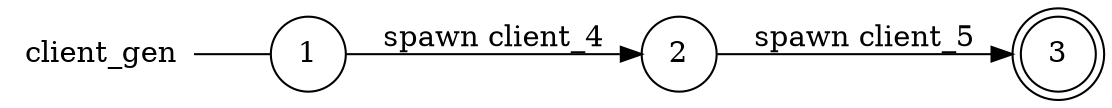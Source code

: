 digraph client_gen {
	rankdir="LR";
	n_0 [label="client_gen", shape="plaintext"];
	n_1 [id="1", shape=circle, label="1"];
	n_0 -> n_1 [arrowhead=none];
	n_2 [id="2", shape=circle, label="2"];
	n_3 [id="3", shape=doublecircle, label="3"];

	n_1 -> n_2 [id="[$e|0]", label="spawn client_4"];
	n_2 -> n_3 [id="[$e|1]", label="spawn client_5"];
}
